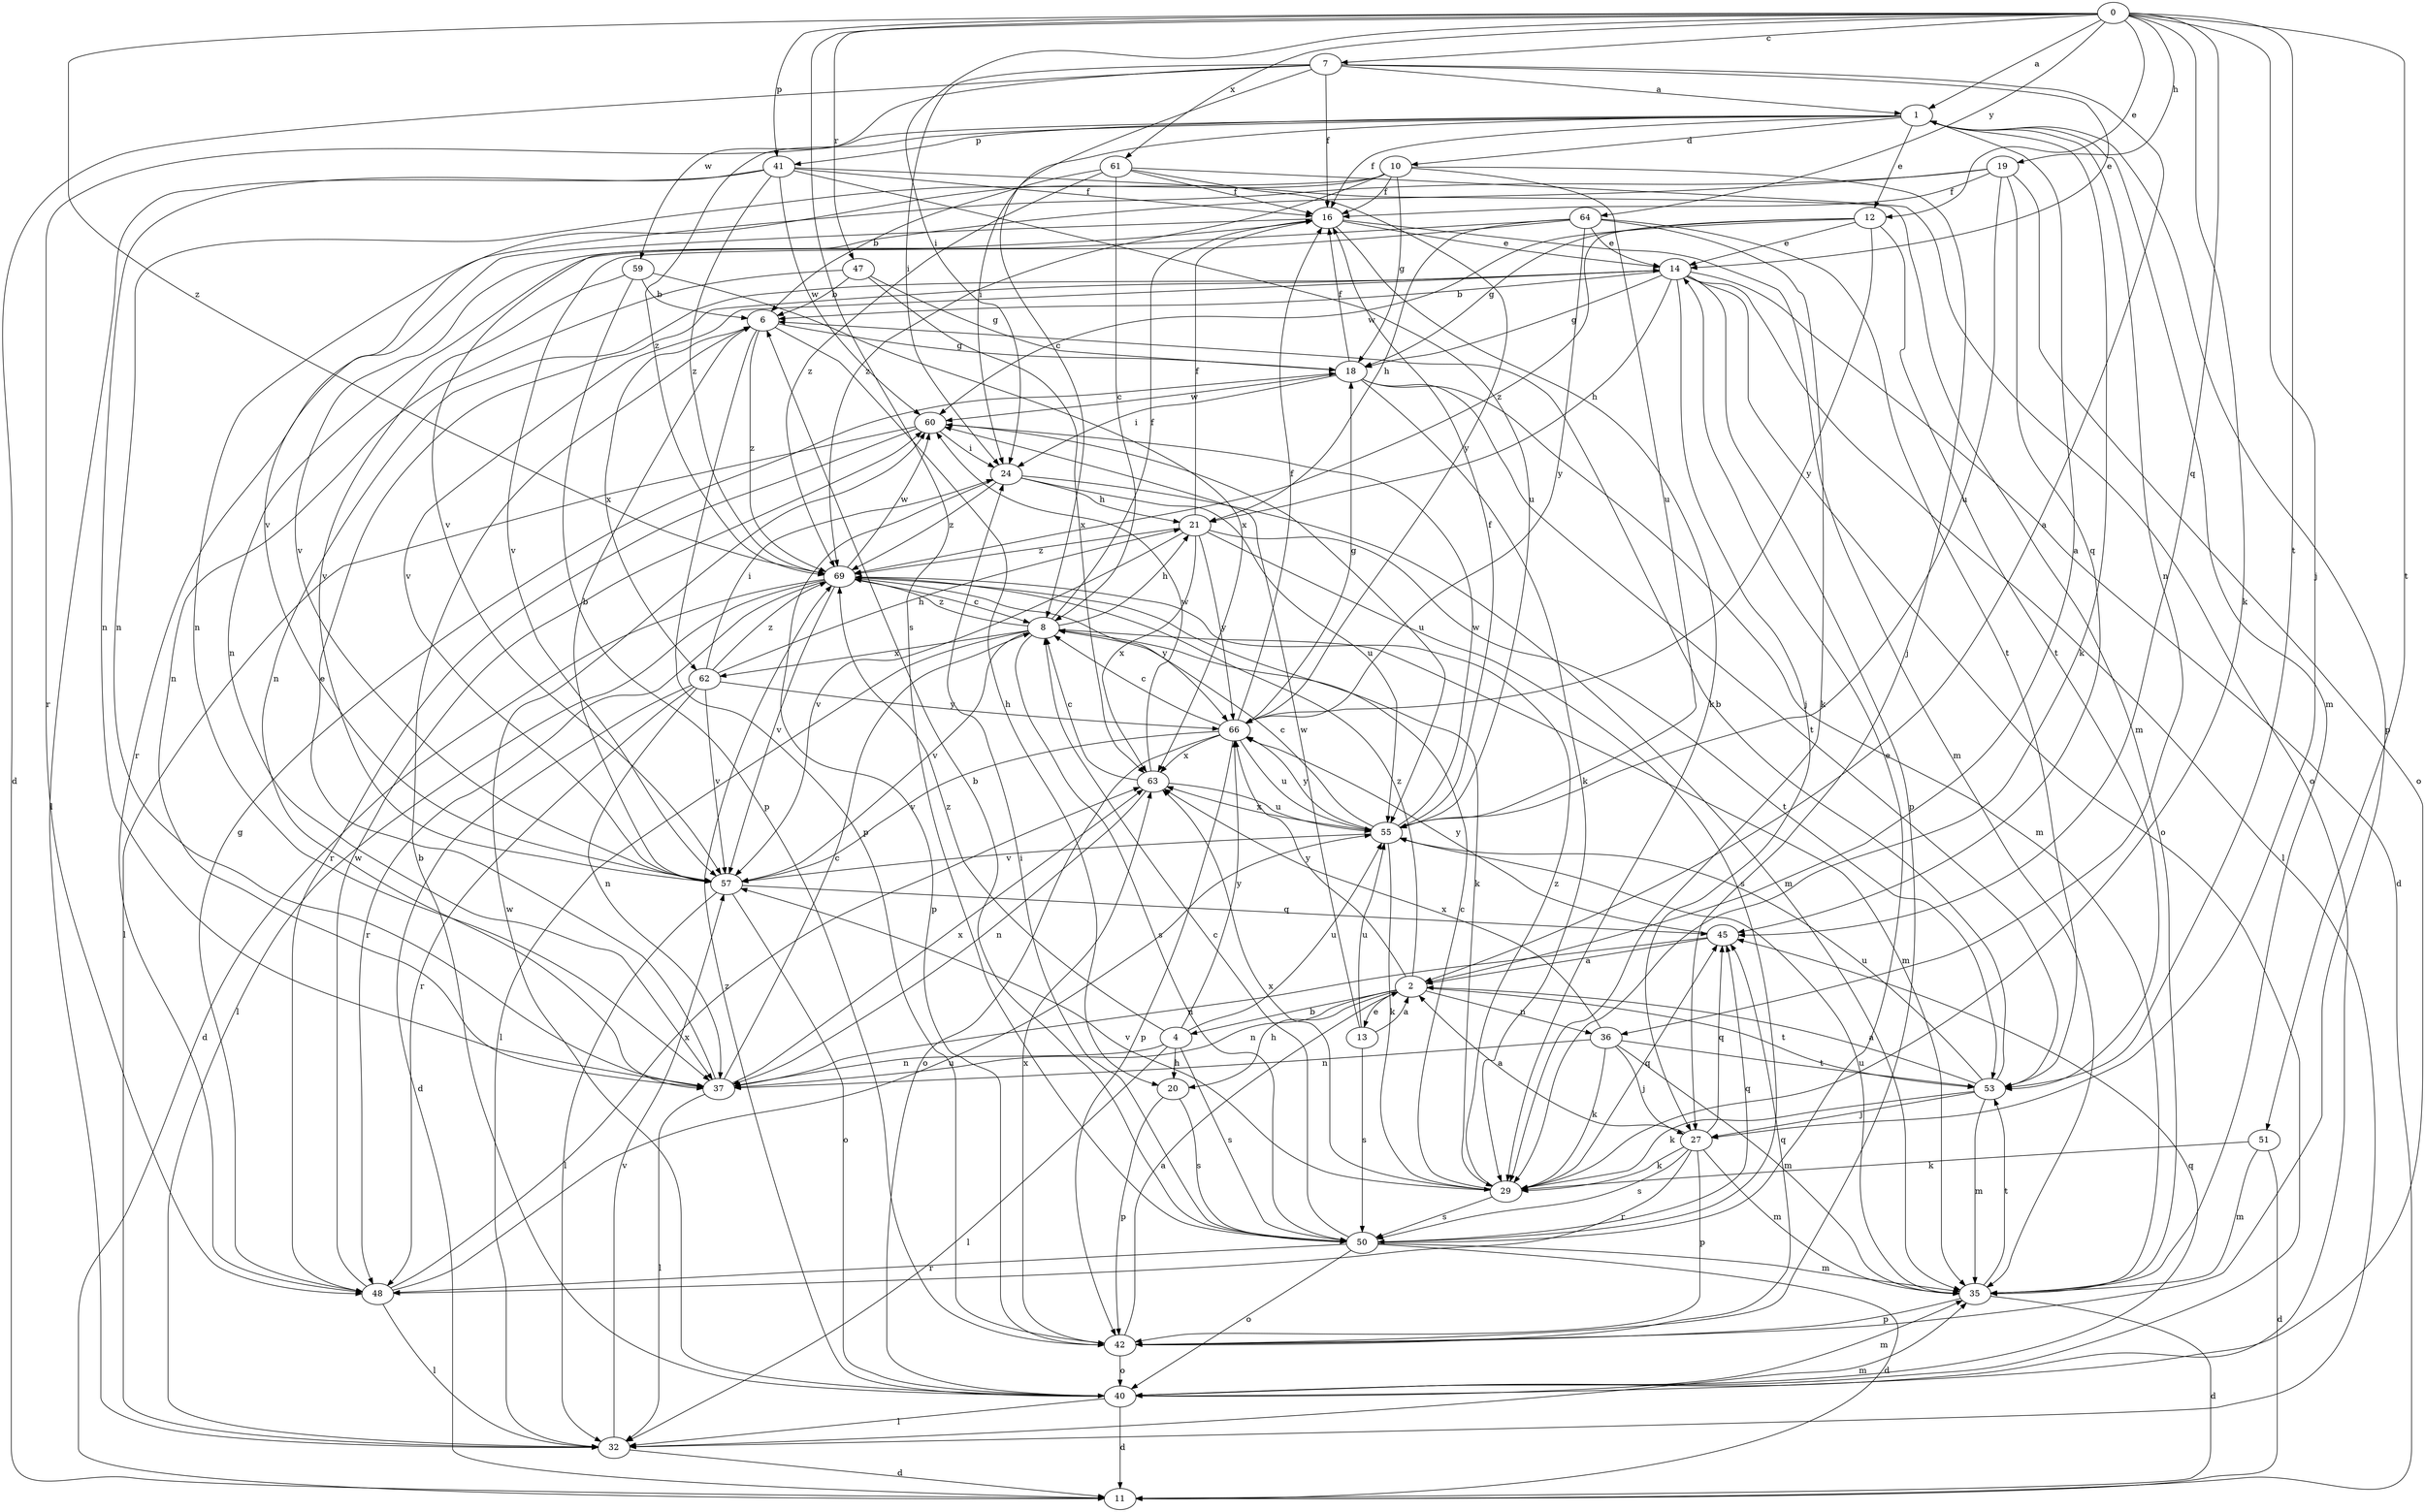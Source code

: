 strict digraph  {
0;
1;
2;
4;
6;
7;
8;
10;
11;
12;
13;
14;
16;
18;
19;
20;
21;
24;
27;
29;
32;
35;
36;
37;
40;
41;
42;
45;
47;
48;
50;
51;
53;
55;
57;
59;
60;
61;
62;
63;
64;
66;
69;
0 -> 1  [label=a];
0 -> 7  [label=c];
0 -> 12  [label=e];
0 -> 19  [label=h];
0 -> 24  [label=i];
0 -> 27  [label=j];
0 -> 29  [label=k];
0 -> 41  [label=p];
0 -> 45  [label=q];
0 -> 47  [label=r];
0 -> 50  [label=s];
0 -> 51  [label=t];
0 -> 53  [label=t];
0 -> 61  [label=x];
0 -> 64  [label=y];
0 -> 69  [label=z];
1 -> 10  [label=d];
1 -> 12  [label=e];
1 -> 16  [label=f];
1 -> 24  [label=i];
1 -> 29  [label=k];
1 -> 35  [label=m];
1 -> 36  [label=n];
1 -> 41  [label=p];
1 -> 42  [label=p];
1 -> 48  [label=r];
1 -> 69  [label=z];
2 -> 1  [label=a];
2 -> 4  [label=b];
2 -> 13  [label=e];
2 -> 20  [label=h];
2 -> 36  [label=n];
2 -> 37  [label=n];
2 -> 53  [label=t];
2 -> 66  [label=y];
2 -> 69  [label=z];
4 -> 20  [label=h];
4 -> 32  [label=l];
4 -> 37  [label=n];
4 -> 50  [label=s];
4 -> 55  [label=u];
4 -> 66  [label=y];
4 -> 69  [label=z];
6 -> 18  [label=g];
6 -> 20  [label=h];
6 -> 42  [label=p];
6 -> 62  [label=x];
6 -> 69  [label=z];
7 -> 1  [label=a];
7 -> 2  [label=a];
7 -> 8  [label=c];
7 -> 11  [label=d];
7 -> 14  [label=e];
7 -> 16  [label=f];
7 -> 24  [label=i];
7 -> 59  [label=w];
8 -> 16  [label=f];
8 -> 21  [label=h];
8 -> 32  [label=l];
8 -> 35  [label=m];
8 -> 50  [label=s];
8 -> 57  [label=v];
8 -> 62  [label=x];
8 -> 69  [label=z];
10 -> 16  [label=f];
10 -> 18  [label=g];
10 -> 27  [label=j];
10 -> 37  [label=n];
10 -> 55  [label=u];
10 -> 57  [label=v];
10 -> 69  [label=z];
12 -> 14  [label=e];
12 -> 18  [label=g];
12 -> 53  [label=t];
12 -> 60  [label=w];
12 -> 66  [label=y];
12 -> 69  [label=z];
13 -> 2  [label=a];
13 -> 50  [label=s];
13 -> 55  [label=u];
13 -> 60  [label=w];
14 -> 6  [label=b];
14 -> 11  [label=d];
14 -> 18  [label=g];
14 -> 21  [label=h];
14 -> 27  [label=j];
14 -> 32  [label=l];
14 -> 37  [label=n];
14 -> 40  [label=o];
14 -> 42  [label=p];
14 -> 57  [label=v];
16 -> 14  [label=e];
16 -> 29  [label=k];
16 -> 35  [label=m];
16 -> 48  [label=r];
16 -> 57  [label=v];
18 -> 16  [label=f];
18 -> 24  [label=i];
18 -> 29  [label=k];
18 -> 35  [label=m];
18 -> 53  [label=t];
18 -> 60  [label=w];
19 -> 16  [label=f];
19 -> 37  [label=n];
19 -> 40  [label=o];
19 -> 45  [label=q];
19 -> 55  [label=u];
19 -> 57  [label=v];
20 -> 42  [label=p];
20 -> 50  [label=s];
21 -> 16  [label=f];
21 -> 50  [label=s];
21 -> 53  [label=t];
21 -> 57  [label=v];
21 -> 63  [label=x];
21 -> 66  [label=y];
21 -> 69  [label=z];
24 -> 21  [label=h];
24 -> 35  [label=m];
24 -> 42  [label=p];
24 -> 55  [label=u];
24 -> 69  [label=z];
27 -> 2  [label=a];
27 -> 29  [label=k];
27 -> 35  [label=m];
27 -> 42  [label=p];
27 -> 45  [label=q];
27 -> 48  [label=r];
27 -> 50  [label=s];
29 -> 8  [label=c];
29 -> 45  [label=q];
29 -> 50  [label=s];
29 -> 57  [label=v];
29 -> 63  [label=x];
29 -> 69  [label=z];
32 -> 11  [label=d];
32 -> 35  [label=m];
32 -> 57  [label=v];
35 -> 11  [label=d];
35 -> 42  [label=p];
35 -> 53  [label=t];
35 -> 55  [label=u];
36 -> 27  [label=j];
36 -> 29  [label=k];
36 -> 35  [label=m];
36 -> 37  [label=n];
36 -> 53  [label=t];
36 -> 63  [label=x];
37 -> 8  [label=c];
37 -> 14  [label=e];
37 -> 32  [label=l];
37 -> 63  [label=x];
40 -> 6  [label=b];
40 -> 11  [label=d];
40 -> 32  [label=l];
40 -> 35  [label=m];
40 -> 45  [label=q];
40 -> 60  [label=w];
40 -> 69  [label=z];
41 -> 16  [label=f];
41 -> 32  [label=l];
41 -> 35  [label=m];
41 -> 37  [label=n];
41 -> 55  [label=u];
41 -> 60  [label=w];
41 -> 69  [label=z];
42 -> 2  [label=a];
42 -> 40  [label=o];
42 -> 45  [label=q];
42 -> 63  [label=x];
45 -> 2  [label=a];
45 -> 37  [label=n];
45 -> 66  [label=y];
47 -> 6  [label=b];
47 -> 18  [label=g];
47 -> 37  [label=n];
47 -> 63  [label=x];
48 -> 18  [label=g];
48 -> 32  [label=l];
48 -> 55  [label=u];
48 -> 60  [label=w];
48 -> 63  [label=x];
50 -> 6  [label=b];
50 -> 8  [label=c];
50 -> 11  [label=d];
50 -> 14  [label=e];
50 -> 24  [label=i];
50 -> 35  [label=m];
50 -> 40  [label=o];
50 -> 45  [label=q];
50 -> 48  [label=r];
51 -> 11  [label=d];
51 -> 29  [label=k];
51 -> 35  [label=m];
53 -> 2  [label=a];
53 -> 6  [label=b];
53 -> 27  [label=j];
53 -> 29  [label=k];
53 -> 35  [label=m];
53 -> 55  [label=u];
55 -> 8  [label=c];
55 -> 16  [label=f];
55 -> 29  [label=k];
55 -> 57  [label=v];
55 -> 60  [label=w];
55 -> 63  [label=x];
55 -> 66  [label=y];
57 -> 6  [label=b];
57 -> 32  [label=l];
57 -> 40  [label=o];
57 -> 45  [label=q];
59 -> 6  [label=b];
59 -> 42  [label=p];
59 -> 57  [label=v];
59 -> 63  [label=x];
60 -> 24  [label=i];
60 -> 32  [label=l];
60 -> 48  [label=r];
60 -> 55  [label=u];
61 -> 6  [label=b];
61 -> 8  [label=c];
61 -> 16  [label=f];
61 -> 40  [label=o];
61 -> 66  [label=y];
61 -> 69  [label=z];
62 -> 11  [label=d];
62 -> 21  [label=h];
62 -> 24  [label=i];
62 -> 37  [label=n];
62 -> 48  [label=r];
62 -> 57  [label=v];
62 -> 66  [label=y];
62 -> 69  [label=z];
63 -> 8  [label=c];
63 -> 37  [label=n];
63 -> 55  [label=u];
63 -> 60  [label=w];
64 -> 14  [label=e];
64 -> 21  [label=h];
64 -> 29  [label=k];
64 -> 37  [label=n];
64 -> 53  [label=t];
64 -> 57  [label=v];
64 -> 66  [label=y];
66 -> 8  [label=c];
66 -> 16  [label=f];
66 -> 18  [label=g];
66 -> 40  [label=o];
66 -> 42  [label=p];
66 -> 55  [label=u];
66 -> 57  [label=v];
66 -> 63  [label=x];
69 -> 8  [label=c];
69 -> 11  [label=d];
69 -> 29  [label=k];
69 -> 32  [label=l];
69 -> 48  [label=r];
69 -> 57  [label=v];
69 -> 60  [label=w];
69 -> 66  [label=y];
}

